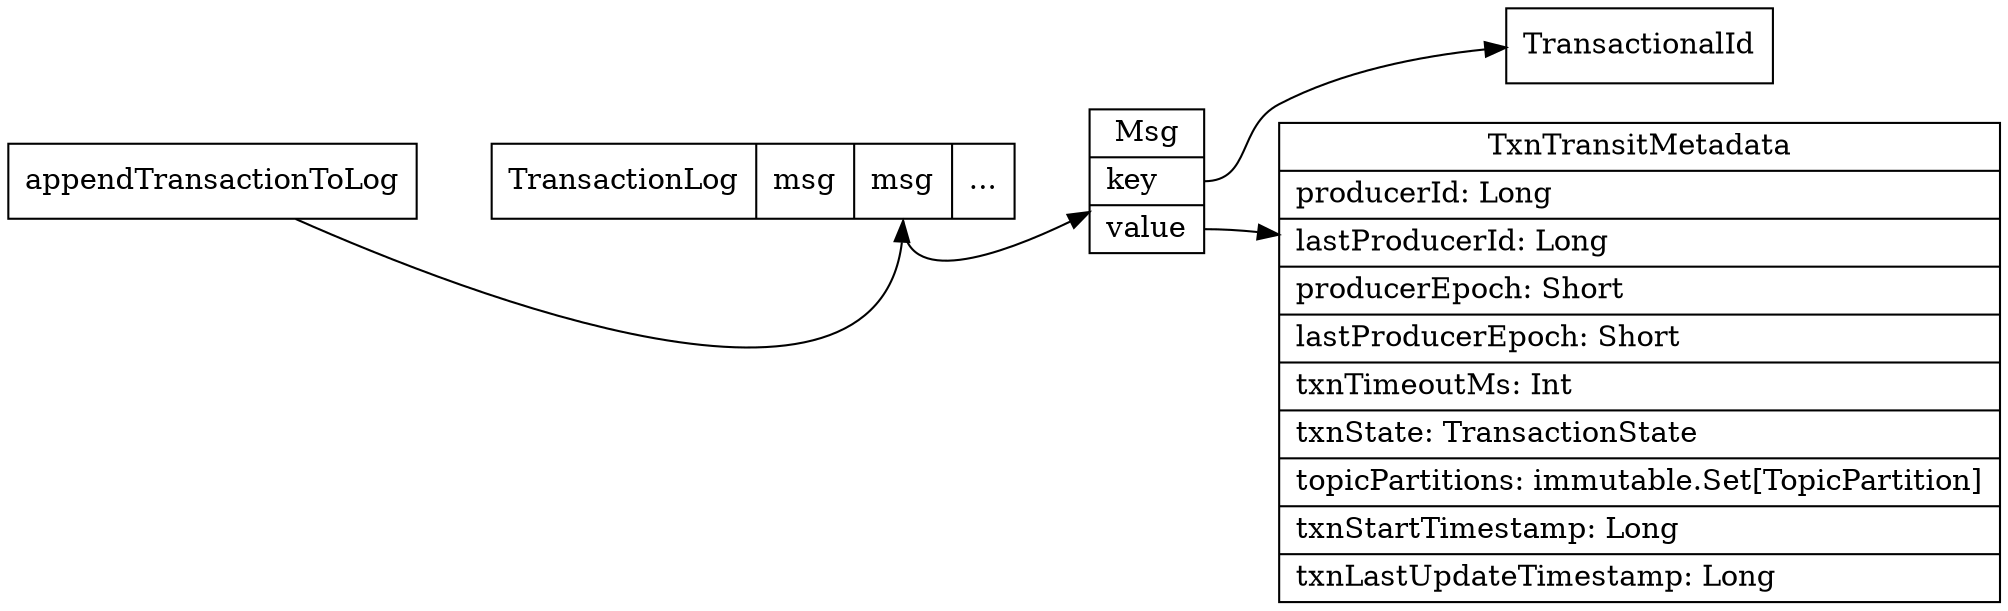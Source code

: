 digraph txn_message {
  node[shape=box;];
  newrank=true;
  rankdir=LR;
  TxnTransitMetadata[
    shape="record";
    label="{{
      TxnTransitMetadata|
      producerId: Long\l|
      lastProducerId: Long\l|
      producerEpoch: Short\l|
        lastProducerEpoch: Short\l|
        txnTimeoutMs: Int\l|
        txnState: TransactionState\l|
        topicPartitions: immutable.Set[TopicPartition]\l|
        txnStartTimestamp: Long\l|
        txnLastUpdateTimestamp: Long\l
      }}";
  ];
  TransactionLog[
    shape="record";
    label="{
      TransactionLog|
      msg|
      <msg> msg|
      ...
    }";
  ];
  Msg[
    shape="record";
    label="{{
      Msg|
      <key> key\l|
      <val> value\
    }}";
  ];
  TransactionLog:msg -> Msg;
  Msg:key -> TransactionalId;
  Msg:val -> TxnTransitMetadata;
  appendTransactionToLog -> TransactionLog:msg;
}
